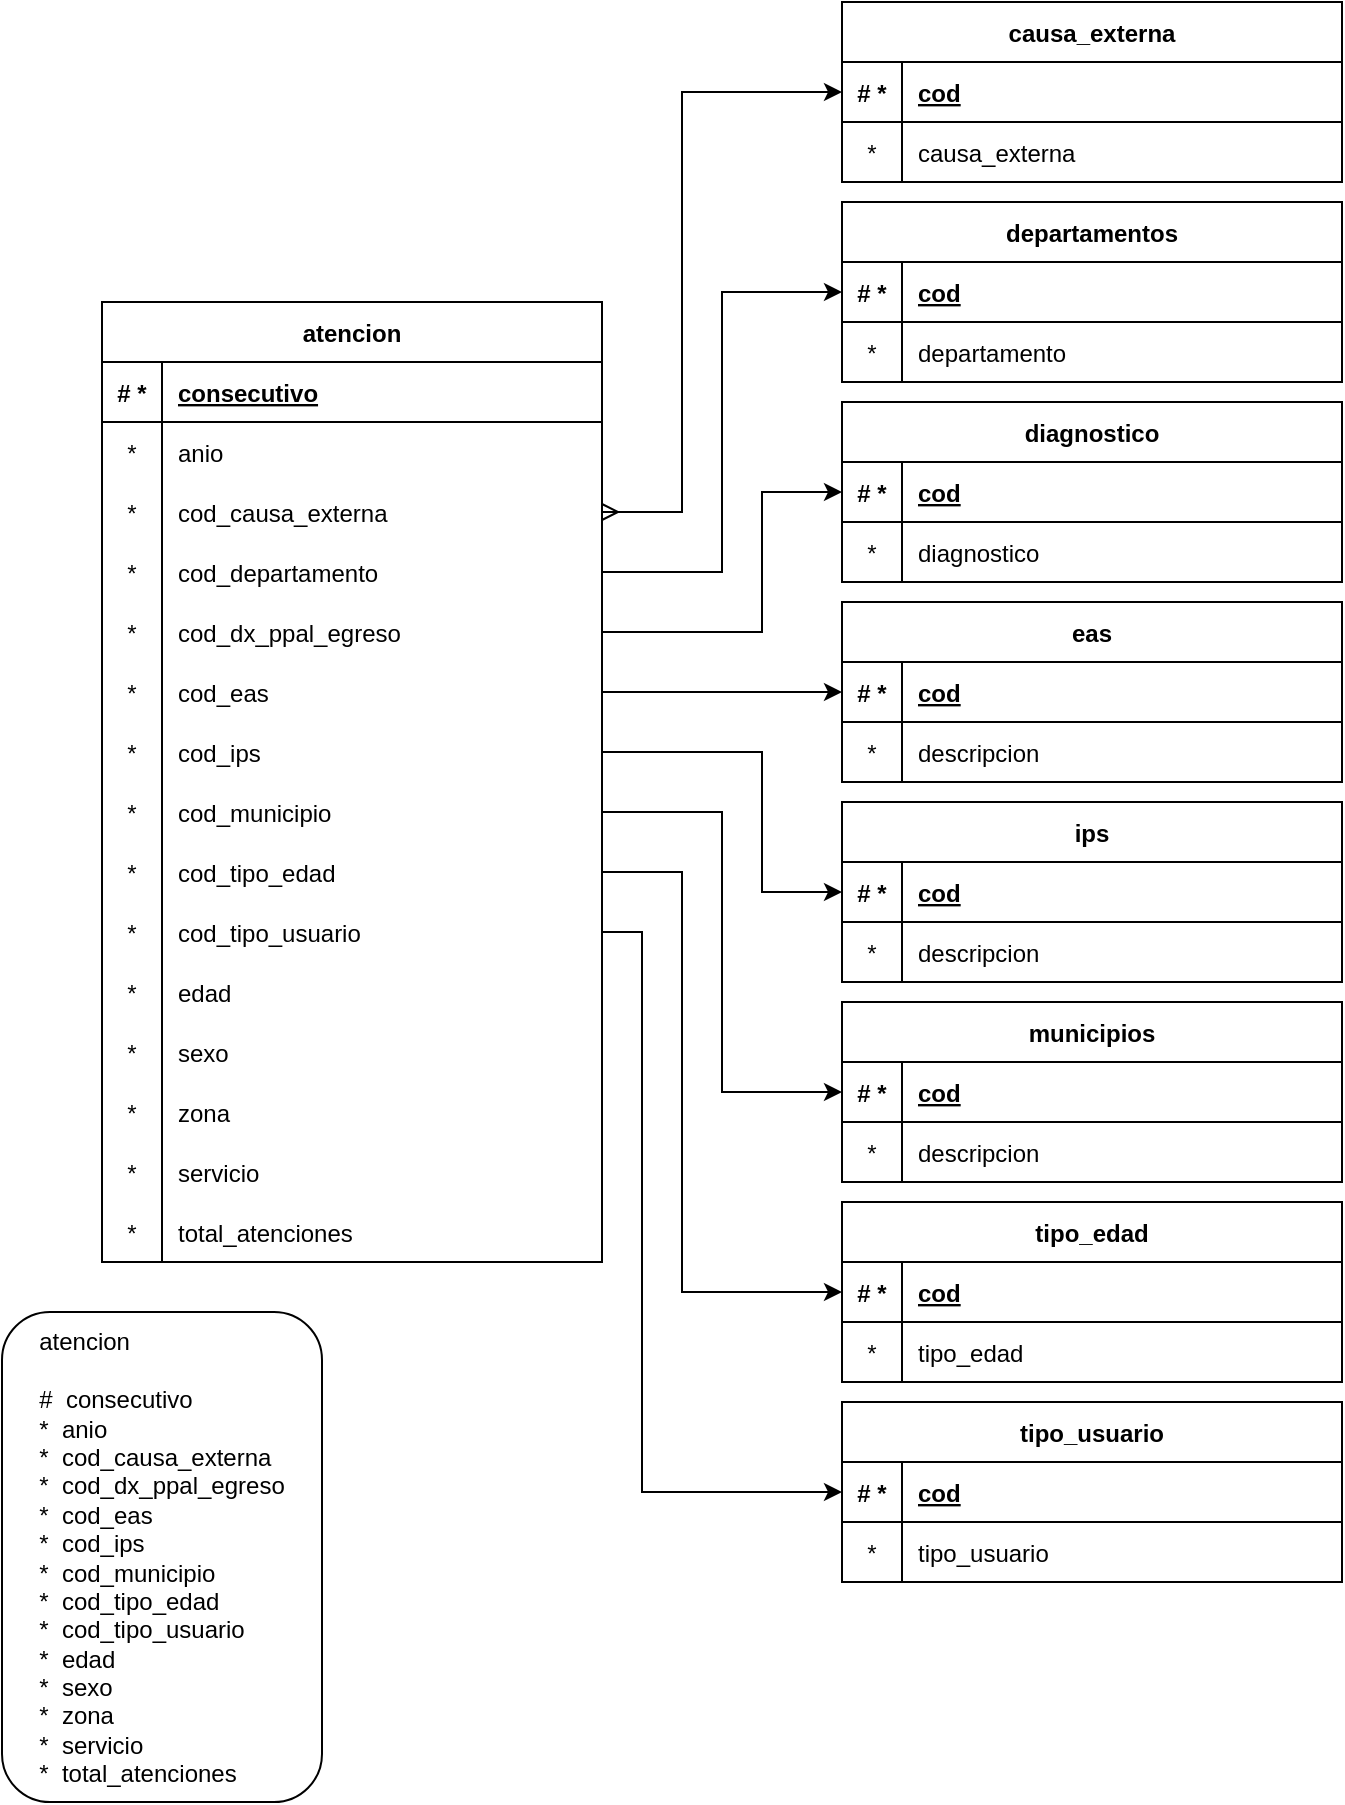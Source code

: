 <mxfile version="14.7.2" type="device" pages="2"><diagram id="R2lEEEUBdFMjLlhIrx00" name="Page-1"><mxGraphModel dx="1186" dy="770" grid="1" gridSize="10" guides="1" tooltips="1" connect="1" arrows="1" fold="1" page="1" pageScale="1" pageWidth="850" pageHeight="1100" math="0" shadow="0" extFonts="Permanent Marker^https://fonts.googleapis.com/css?family=Permanent+Marker"><root><mxCell id="0"/><mxCell id="1" parent="0"/><mxCell id="C-vyLk0tnHw3VtMMgP7b-2" value="causa_externa" style="shape=table;startSize=30;container=1;collapsible=1;childLayout=tableLayout;fixedRows=1;rowLines=0;fontStyle=1;align=center;resizeLast=1;" parent="1" vertex="1"><mxGeometry x="480" y="10" width="250" height="90" as="geometry"><mxRectangle x="450" y="120" width="70" height="30" as="alternateBounds"/></mxGeometry></mxCell><mxCell id="C-vyLk0tnHw3VtMMgP7b-3" value="" style="shape=partialRectangle;collapsible=0;dropTarget=0;pointerEvents=0;fillColor=none;points=[[0,0.5],[1,0.5]];portConstraint=eastwest;top=0;left=0;right=0;bottom=1;" parent="C-vyLk0tnHw3VtMMgP7b-2" vertex="1"><mxGeometry y="30" width="250" height="30" as="geometry"/></mxCell><mxCell id="C-vyLk0tnHw3VtMMgP7b-4" value="# *" style="shape=partialRectangle;overflow=hidden;connectable=0;fillColor=none;top=0;left=0;bottom=0;right=0;fontStyle=1;" parent="C-vyLk0tnHw3VtMMgP7b-3" vertex="1"><mxGeometry width="30" height="30" as="geometry"/></mxCell><mxCell id="C-vyLk0tnHw3VtMMgP7b-5" value="cod" style="shape=partialRectangle;overflow=hidden;connectable=0;fillColor=none;top=0;left=0;bottom=0;right=0;align=left;spacingLeft=6;fontStyle=5;" parent="C-vyLk0tnHw3VtMMgP7b-3" vertex="1"><mxGeometry x="30" width="220" height="30" as="geometry"/></mxCell><mxCell id="C-vyLk0tnHw3VtMMgP7b-6" value="" style="shape=partialRectangle;collapsible=0;dropTarget=0;pointerEvents=0;fillColor=none;points=[[0,0.5],[1,0.5]];portConstraint=eastwest;top=0;left=0;right=0;bottom=0;" parent="C-vyLk0tnHw3VtMMgP7b-2" vertex="1"><mxGeometry y="60" width="250" height="30" as="geometry"/></mxCell><mxCell id="C-vyLk0tnHw3VtMMgP7b-7" value="*" style="shape=partialRectangle;overflow=hidden;connectable=0;fillColor=none;top=0;left=0;bottom=0;right=0;" parent="C-vyLk0tnHw3VtMMgP7b-6" vertex="1"><mxGeometry width="30" height="30" as="geometry"/></mxCell><mxCell id="C-vyLk0tnHw3VtMMgP7b-8" value="causa_externa" style="shape=partialRectangle;overflow=hidden;connectable=0;fillColor=none;top=0;left=0;bottom=0;right=0;align=left;spacingLeft=6;" parent="C-vyLk0tnHw3VtMMgP7b-6" vertex="1"><mxGeometry x="30" width="220" height="30" as="geometry"/></mxCell><mxCell id="C-vyLk0tnHw3VtMMgP7b-23" value="atencion" style="shape=table;startSize=30;container=1;collapsible=1;childLayout=tableLayout;fixedRows=1;rowLines=0;fontStyle=1;align=center;resizeLast=1;" parent="1" vertex="1"><mxGeometry x="110" y="160" width="250" height="480" as="geometry"/></mxCell><mxCell id="C-vyLk0tnHw3VtMMgP7b-24" value="" style="shape=partialRectangle;collapsible=0;dropTarget=0;pointerEvents=0;fillColor=none;points=[[0,0.5],[1,0.5]];portConstraint=eastwest;top=0;left=0;right=0;bottom=1;" parent="C-vyLk0tnHw3VtMMgP7b-23" vertex="1"><mxGeometry y="30" width="250" height="30" as="geometry"/></mxCell><mxCell id="C-vyLk0tnHw3VtMMgP7b-25" value="# *" style="shape=partialRectangle;overflow=hidden;connectable=0;fillColor=none;top=0;left=0;bottom=0;right=0;fontStyle=1;" parent="C-vyLk0tnHw3VtMMgP7b-24" vertex="1"><mxGeometry width="30" height="30" as="geometry"/></mxCell><mxCell id="C-vyLk0tnHw3VtMMgP7b-26" value="consecutivo" style="shape=partialRectangle;overflow=hidden;connectable=0;fillColor=none;top=0;left=0;bottom=0;right=0;align=left;spacingLeft=6;fontStyle=5;" parent="C-vyLk0tnHw3VtMMgP7b-24" vertex="1"><mxGeometry x="30" width="220" height="30" as="geometry"/></mxCell><mxCell id="C-vyLk0tnHw3VtMMgP7b-27" value="" style="shape=partialRectangle;collapsible=0;dropTarget=0;pointerEvents=0;fillColor=none;points=[[0,0.5],[1,0.5]];portConstraint=eastwest;top=0;left=0;right=0;bottom=0;" parent="C-vyLk0tnHw3VtMMgP7b-23" vertex="1"><mxGeometry y="60" width="250" height="30" as="geometry"/></mxCell><mxCell id="C-vyLk0tnHw3VtMMgP7b-28" value="*" style="shape=partialRectangle;overflow=hidden;connectable=0;fillColor=none;top=0;left=0;bottom=0;right=0;" parent="C-vyLk0tnHw3VtMMgP7b-27" vertex="1"><mxGeometry width="30" height="30" as="geometry"/></mxCell><mxCell id="C-vyLk0tnHw3VtMMgP7b-29" value="anio" style="shape=partialRectangle;overflow=hidden;connectable=0;fillColor=none;top=0;left=0;bottom=0;right=0;align=left;spacingLeft=6;" parent="C-vyLk0tnHw3VtMMgP7b-27" vertex="1"><mxGeometry x="30" width="220" height="30" as="geometry"/></mxCell><mxCell id="woJAOG7t5oApctMTiAl7-65" style="shape=partialRectangle;collapsible=0;dropTarget=0;pointerEvents=0;fillColor=none;points=[[0,0.5],[1,0.5]];portConstraint=eastwest;top=0;left=0;right=0;bottom=0;" vertex="1" parent="C-vyLk0tnHw3VtMMgP7b-23"><mxGeometry y="90" width="250" height="30" as="geometry"/></mxCell><mxCell id="woJAOG7t5oApctMTiAl7-66" value="*" style="shape=partialRectangle;overflow=hidden;connectable=0;fillColor=none;top=0;left=0;bottom=0;right=0;" vertex="1" parent="woJAOG7t5oApctMTiAl7-65"><mxGeometry width="30" height="30" as="geometry"/></mxCell><mxCell id="woJAOG7t5oApctMTiAl7-67" value="cod_causa_externa" style="shape=partialRectangle;overflow=hidden;connectable=0;fillColor=none;top=0;left=0;bottom=0;right=0;align=left;spacingLeft=6;" vertex="1" parent="woJAOG7t5oApctMTiAl7-65"><mxGeometry x="30" width="220" height="30" as="geometry"/></mxCell><mxCell id="woJAOG7t5oApctMTiAl7-68" style="shape=partialRectangle;collapsible=0;dropTarget=0;pointerEvents=0;fillColor=none;points=[[0,0.5],[1,0.5]];portConstraint=eastwest;top=0;left=0;right=0;bottom=0;" vertex="1" parent="C-vyLk0tnHw3VtMMgP7b-23"><mxGeometry y="120" width="250" height="30" as="geometry"/></mxCell><mxCell id="woJAOG7t5oApctMTiAl7-69" value="*" style="shape=partialRectangle;overflow=hidden;connectable=0;fillColor=none;top=0;left=0;bottom=0;right=0;" vertex="1" parent="woJAOG7t5oApctMTiAl7-68"><mxGeometry width="30" height="30" as="geometry"/></mxCell><mxCell id="woJAOG7t5oApctMTiAl7-70" value="cod_departamento" style="shape=partialRectangle;overflow=hidden;connectable=0;fillColor=none;top=0;left=0;bottom=0;right=0;align=left;spacingLeft=6;" vertex="1" parent="woJAOG7t5oApctMTiAl7-68"><mxGeometry x="30" width="220" height="30" as="geometry"/></mxCell><mxCell id="woJAOG7t5oApctMTiAl7-62" style="shape=partialRectangle;collapsible=0;dropTarget=0;pointerEvents=0;fillColor=none;points=[[0,0.5],[1,0.5]];portConstraint=eastwest;top=0;left=0;right=0;bottom=0;" vertex="1" parent="C-vyLk0tnHw3VtMMgP7b-23"><mxGeometry y="150" width="250" height="30" as="geometry"/></mxCell><mxCell id="woJAOG7t5oApctMTiAl7-63" value="*" style="shape=partialRectangle;overflow=hidden;connectable=0;fillColor=none;top=0;left=0;bottom=0;right=0;" vertex="1" parent="woJAOG7t5oApctMTiAl7-62"><mxGeometry width="30" height="30" as="geometry"/></mxCell><mxCell id="woJAOG7t5oApctMTiAl7-64" value="cod_dx_ppal_egreso" style="shape=partialRectangle;overflow=hidden;connectable=0;fillColor=none;top=0;left=0;bottom=0;right=0;align=left;spacingLeft=6;" vertex="1" parent="woJAOG7t5oApctMTiAl7-62"><mxGeometry x="30" width="220" height="30" as="geometry"/></mxCell><mxCell id="woJAOG7t5oApctMTiAl7-53" style="shape=partialRectangle;collapsible=0;dropTarget=0;pointerEvents=0;fillColor=none;points=[[0,0.5],[1,0.5]];portConstraint=eastwest;top=0;left=0;right=0;bottom=0;" vertex="1" parent="C-vyLk0tnHw3VtMMgP7b-23"><mxGeometry y="180" width="250" height="30" as="geometry"/></mxCell><mxCell id="woJAOG7t5oApctMTiAl7-54" value="*" style="shape=partialRectangle;overflow=hidden;connectable=0;fillColor=none;top=0;left=0;bottom=0;right=0;" vertex="1" parent="woJAOG7t5oApctMTiAl7-53"><mxGeometry width="30" height="30" as="geometry"/></mxCell><mxCell id="woJAOG7t5oApctMTiAl7-55" value="cod_eas" style="shape=partialRectangle;overflow=hidden;connectable=0;fillColor=none;top=0;left=0;bottom=0;right=0;align=left;spacingLeft=6;" vertex="1" parent="woJAOG7t5oApctMTiAl7-53"><mxGeometry x="30" width="220" height="30" as="geometry"/></mxCell><mxCell id="woJAOG7t5oApctMTiAl7-74" style="shape=partialRectangle;collapsible=0;dropTarget=0;pointerEvents=0;fillColor=none;points=[[0,0.5],[1,0.5]];portConstraint=eastwest;top=0;left=0;right=0;bottom=0;" vertex="1" parent="C-vyLk0tnHw3VtMMgP7b-23"><mxGeometry y="210" width="250" height="30" as="geometry"/></mxCell><mxCell id="woJAOG7t5oApctMTiAl7-75" value="*" style="shape=partialRectangle;overflow=hidden;connectable=0;fillColor=none;top=0;left=0;bottom=0;right=0;" vertex="1" parent="woJAOG7t5oApctMTiAl7-74"><mxGeometry width="30" height="30" as="geometry"/></mxCell><mxCell id="woJAOG7t5oApctMTiAl7-76" value="cod_ips" style="shape=partialRectangle;overflow=hidden;connectable=0;fillColor=none;top=0;left=0;bottom=0;right=0;align=left;spacingLeft=6;" vertex="1" parent="woJAOG7t5oApctMTiAl7-74"><mxGeometry x="30" width="220" height="30" as="geometry"/></mxCell><mxCell id="woJAOG7t5oApctMTiAl7-71" style="shape=partialRectangle;collapsible=0;dropTarget=0;pointerEvents=0;fillColor=none;points=[[0,0.5],[1,0.5]];portConstraint=eastwest;top=0;left=0;right=0;bottom=0;" vertex="1" parent="C-vyLk0tnHw3VtMMgP7b-23"><mxGeometry y="240" width="250" height="30" as="geometry"/></mxCell><mxCell id="woJAOG7t5oApctMTiAl7-72" value="*" style="shape=partialRectangle;overflow=hidden;connectable=0;fillColor=none;top=0;left=0;bottom=0;right=0;" vertex="1" parent="woJAOG7t5oApctMTiAl7-71"><mxGeometry width="30" height="30" as="geometry"/></mxCell><mxCell id="woJAOG7t5oApctMTiAl7-73" value="cod_municipio" style="shape=partialRectangle;overflow=hidden;connectable=0;fillColor=none;top=0;left=0;bottom=0;right=0;align=left;spacingLeft=6;" vertex="1" parent="woJAOG7t5oApctMTiAl7-71"><mxGeometry x="30" width="220" height="30" as="geometry"/></mxCell><mxCell id="woJAOG7t5oApctMTiAl7-59" style="shape=partialRectangle;collapsible=0;dropTarget=0;pointerEvents=0;fillColor=none;points=[[0,0.5],[1,0.5]];portConstraint=eastwest;top=0;left=0;right=0;bottom=0;" vertex="1" parent="C-vyLk0tnHw3VtMMgP7b-23"><mxGeometry y="270" width="250" height="30" as="geometry"/></mxCell><mxCell id="woJAOG7t5oApctMTiAl7-60" value="*" style="shape=partialRectangle;overflow=hidden;connectable=0;fillColor=none;top=0;left=0;bottom=0;right=0;" vertex="1" parent="woJAOG7t5oApctMTiAl7-59"><mxGeometry width="30" height="30" as="geometry"/></mxCell><mxCell id="woJAOG7t5oApctMTiAl7-61" value="cod_tipo_edad" style="shape=partialRectangle;overflow=hidden;connectable=0;fillColor=none;top=0;left=0;bottom=0;right=0;align=left;spacingLeft=6;" vertex="1" parent="woJAOG7t5oApctMTiAl7-59"><mxGeometry x="30" width="220" height="30" as="geometry"/></mxCell><mxCell id="woJAOG7t5oApctMTiAl7-50" style="shape=partialRectangle;collapsible=0;dropTarget=0;pointerEvents=0;fillColor=none;points=[[0,0.5],[1,0.5]];portConstraint=eastwest;top=0;left=0;right=0;bottom=0;" vertex="1" parent="C-vyLk0tnHw3VtMMgP7b-23"><mxGeometry y="300" width="250" height="30" as="geometry"/></mxCell><mxCell id="woJAOG7t5oApctMTiAl7-51" value="*" style="shape=partialRectangle;overflow=hidden;connectable=0;fillColor=none;top=0;left=0;bottom=0;right=0;" vertex="1" parent="woJAOG7t5oApctMTiAl7-50"><mxGeometry width="30" height="30" as="geometry"/></mxCell><mxCell id="woJAOG7t5oApctMTiAl7-52" value="cod_tipo_usuario" style="shape=partialRectangle;overflow=hidden;connectable=0;fillColor=none;top=0;left=0;bottom=0;right=0;align=left;spacingLeft=6;" vertex="1" parent="woJAOG7t5oApctMTiAl7-50"><mxGeometry x="30" width="220" height="30" as="geometry"/></mxCell><mxCell id="woJAOG7t5oApctMTiAl7-56" style="shape=partialRectangle;collapsible=0;dropTarget=0;pointerEvents=0;fillColor=none;points=[[0,0.5],[1,0.5]];portConstraint=eastwest;top=0;left=0;right=0;bottom=0;" vertex="1" parent="C-vyLk0tnHw3VtMMgP7b-23"><mxGeometry y="330" width="250" height="30" as="geometry"/></mxCell><mxCell id="woJAOG7t5oApctMTiAl7-57" value="*" style="shape=partialRectangle;overflow=hidden;connectable=0;fillColor=none;top=0;left=0;bottom=0;right=0;" vertex="1" parent="woJAOG7t5oApctMTiAl7-56"><mxGeometry width="30" height="30" as="geometry"/></mxCell><mxCell id="woJAOG7t5oApctMTiAl7-58" value="edad" style="shape=partialRectangle;overflow=hidden;connectable=0;fillColor=none;top=0;left=0;bottom=0;right=0;align=left;spacingLeft=6;" vertex="1" parent="woJAOG7t5oApctMTiAl7-56"><mxGeometry x="30" width="220" height="30" as="geometry"/></mxCell><mxCell id="woJAOG7t5oApctMTiAl7-86" style="shape=partialRectangle;collapsible=0;dropTarget=0;pointerEvents=0;fillColor=none;points=[[0,0.5],[1,0.5]];portConstraint=eastwest;top=0;left=0;right=0;bottom=0;" vertex="1" parent="C-vyLk0tnHw3VtMMgP7b-23"><mxGeometry y="360" width="250" height="30" as="geometry"/></mxCell><mxCell id="woJAOG7t5oApctMTiAl7-87" value="*" style="shape=partialRectangle;overflow=hidden;connectable=0;fillColor=none;top=0;left=0;bottom=0;right=0;" vertex="1" parent="woJAOG7t5oApctMTiAl7-86"><mxGeometry width="30" height="30" as="geometry"/></mxCell><mxCell id="woJAOG7t5oApctMTiAl7-88" value="sexo" style="shape=partialRectangle;overflow=hidden;connectable=0;fillColor=none;top=0;left=0;bottom=0;right=0;align=left;spacingLeft=6;" vertex="1" parent="woJAOG7t5oApctMTiAl7-86"><mxGeometry x="30" width="220" height="30" as="geometry"/></mxCell><mxCell id="woJAOG7t5oApctMTiAl7-83" style="shape=partialRectangle;collapsible=0;dropTarget=0;pointerEvents=0;fillColor=none;points=[[0,0.5],[1,0.5]];portConstraint=eastwest;top=0;left=0;right=0;bottom=0;" vertex="1" parent="C-vyLk0tnHw3VtMMgP7b-23"><mxGeometry y="390" width="250" height="30" as="geometry"/></mxCell><mxCell id="woJAOG7t5oApctMTiAl7-84" value="*" style="shape=partialRectangle;overflow=hidden;connectable=0;fillColor=none;top=0;left=0;bottom=0;right=0;" vertex="1" parent="woJAOG7t5oApctMTiAl7-83"><mxGeometry width="30" height="30" as="geometry"/></mxCell><mxCell id="woJAOG7t5oApctMTiAl7-85" value="zona" style="shape=partialRectangle;overflow=hidden;connectable=0;fillColor=none;top=0;left=0;bottom=0;right=0;align=left;spacingLeft=6;" vertex="1" parent="woJAOG7t5oApctMTiAl7-83"><mxGeometry x="30" width="220" height="30" as="geometry"/></mxCell><mxCell id="woJAOG7t5oApctMTiAl7-80" style="shape=partialRectangle;collapsible=0;dropTarget=0;pointerEvents=0;fillColor=none;points=[[0,0.5],[1,0.5]];portConstraint=eastwest;top=0;left=0;right=0;bottom=0;" vertex="1" parent="C-vyLk0tnHw3VtMMgP7b-23"><mxGeometry y="420" width="250" height="30" as="geometry"/></mxCell><mxCell id="woJAOG7t5oApctMTiAl7-81" value="*" style="shape=partialRectangle;overflow=hidden;connectable=0;fillColor=none;top=0;left=0;bottom=0;right=0;" vertex="1" parent="woJAOG7t5oApctMTiAl7-80"><mxGeometry width="30" height="30" as="geometry"/></mxCell><mxCell id="woJAOG7t5oApctMTiAl7-82" value="servicio" style="shape=partialRectangle;overflow=hidden;connectable=0;fillColor=none;top=0;left=0;bottom=0;right=0;align=left;spacingLeft=6;" vertex="1" parent="woJAOG7t5oApctMTiAl7-80"><mxGeometry x="30" width="220" height="30" as="geometry"/></mxCell><mxCell id="woJAOG7t5oApctMTiAl7-77" style="shape=partialRectangle;collapsible=0;dropTarget=0;pointerEvents=0;fillColor=none;points=[[0,0.5],[1,0.5]];portConstraint=eastwest;top=0;left=0;right=0;bottom=0;" vertex="1" parent="C-vyLk0tnHw3VtMMgP7b-23"><mxGeometry y="450" width="250" height="30" as="geometry"/></mxCell><mxCell id="woJAOG7t5oApctMTiAl7-78" value="*" style="shape=partialRectangle;overflow=hidden;connectable=0;fillColor=none;top=0;left=0;bottom=0;right=0;" vertex="1" parent="woJAOG7t5oApctMTiAl7-77"><mxGeometry width="30" height="30" as="geometry"/></mxCell><mxCell id="woJAOG7t5oApctMTiAl7-79" value="total_atenciones" style="shape=partialRectangle;overflow=hidden;connectable=0;fillColor=none;top=0;left=0;bottom=0;right=0;align=left;spacingLeft=6;" vertex="1" parent="woJAOG7t5oApctMTiAl7-77"><mxGeometry x="30" width="220" height="30" as="geometry"/></mxCell><mxCell id="woJAOG7t5oApctMTiAl7-1" value="departamentos" style="shape=table;startSize=30;container=1;collapsible=1;childLayout=tableLayout;fixedRows=1;rowLines=0;fontStyle=1;align=center;resizeLast=1;" vertex="1" parent="1"><mxGeometry x="480" y="110" width="250" height="90" as="geometry"><mxRectangle x="450" y="120" width="70" height="30" as="alternateBounds"/></mxGeometry></mxCell><mxCell id="woJAOG7t5oApctMTiAl7-2" value="" style="shape=partialRectangle;collapsible=0;dropTarget=0;pointerEvents=0;fillColor=none;points=[[0,0.5],[1,0.5]];portConstraint=eastwest;top=0;left=0;right=0;bottom=1;" vertex="1" parent="woJAOG7t5oApctMTiAl7-1"><mxGeometry y="30" width="250" height="30" as="geometry"/></mxCell><mxCell id="woJAOG7t5oApctMTiAl7-3" value="# *" style="shape=partialRectangle;overflow=hidden;connectable=0;fillColor=none;top=0;left=0;bottom=0;right=0;fontStyle=1;" vertex="1" parent="woJAOG7t5oApctMTiAl7-2"><mxGeometry width="30" height="30" as="geometry"/></mxCell><mxCell id="woJAOG7t5oApctMTiAl7-4" value="cod" style="shape=partialRectangle;overflow=hidden;connectable=0;fillColor=none;top=0;left=0;bottom=0;right=0;align=left;spacingLeft=6;fontStyle=5;" vertex="1" parent="woJAOG7t5oApctMTiAl7-2"><mxGeometry x="30" width="220" height="30" as="geometry"/></mxCell><mxCell id="woJAOG7t5oApctMTiAl7-5" value="" style="shape=partialRectangle;collapsible=0;dropTarget=0;pointerEvents=0;fillColor=none;points=[[0,0.5],[1,0.5]];portConstraint=eastwest;top=0;left=0;right=0;bottom=0;" vertex="1" parent="woJAOG7t5oApctMTiAl7-1"><mxGeometry y="60" width="250" height="30" as="geometry"/></mxCell><mxCell id="woJAOG7t5oApctMTiAl7-6" value="*" style="shape=partialRectangle;overflow=hidden;connectable=0;fillColor=none;top=0;left=0;bottom=0;right=0;" vertex="1" parent="woJAOG7t5oApctMTiAl7-5"><mxGeometry width="30" height="30" as="geometry"/></mxCell><mxCell id="woJAOG7t5oApctMTiAl7-7" value="departamento" style="shape=partialRectangle;overflow=hidden;connectable=0;fillColor=none;top=0;left=0;bottom=0;right=0;align=left;spacingLeft=6;" vertex="1" parent="woJAOG7t5oApctMTiAl7-5"><mxGeometry x="30" width="220" height="30" as="geometry"/></mxCell><mxCell id="woJAOG7t5oApctMTiAl7-8" value="diagnostico" style="shape=table;startSize=30;container=1;collapsible=1;childLayout=tableLayout;fixedRows=1;rowLines=0;fontStyle=1;align=center;resizeLast=1;" vertex="1" parent="1"><mxGeometry x="480" y="210" width="250" height="90" as="geometry"><mxRectangle x="450" y="120" width="70" height="30" as="alternateBounds"/></mxGeometry></mxCell><mxCell id="woJAOG7t5oApctMTiAl7-9" value="" style="shape=partialRectangle;collapsible=0;dropTarget=0;pointerEvents=0;fillColor=none;points=[[0,0.5],[1,0.5]];portConstraint=eastwest;top=0;left=0;right=0;bottom=1;" vertex="1" parent="woJAOG7t5oApctMTiAl7-8"><mxGeometry y="30" width="250" height="30" as="geometry"/></mxCell><mxCell id="woJAOG7t5oApctMTiAl7-10" value="# *" style="shape=partialRectangle;overflow=hidden;connectable=0;fillColor=none;top=0;left=0;bottom=0;right=0;fontStyle=1;" vertex="1" parent="woJAOG7t5oApctMTiAl7-9"><mxGeometry width="30" height="30" as="geometry"/></mxCell><mxCell id="woJAOG7t5oApctMTiAl7-11" value="cod" style="shape=partialRectangle;overflow=hidden;connectable=0;fillColor=none;top=0;left=0;bottom=0;right=0;align=left;spacingLeft=6;fontStyle=5;" vertex="1" parent="woJAOG7t5oApctMTiAl7-9"><mxGeometry x="30" width="220" height="30" as="geometry"/></mxCell><mxCell id="woJAOG7t5oApctMTiAl7-12" value="" style="shape=partialRectangle;collapsible=0;dropTarget=0;pointerEvents=0;fillColor=none;points=[[0,0.5],[1,0.5]];portConstraint=eastwest;top=0;left=0;right=0;bottom=0;" vertex="1" parent="woJAOG7t5oApctMTiAl7-8"><mxGeometry y="60" width="250" height="30" as="geometry"/></mxCell><mxCell id="woJAOG7t5oApctMTiAl7-13" value="*" style="shape=partialRectangle;overflow=hidden;connectable=0;fillColor=none;top=0;left=0;bottom=0;right=0;" vertex="1" parent="woJAOG7t5oApctMTiAl7-12"><mxGeometry width="30" height="30" as="geometry"/></mxCell><mxCell id="woJAOG7t5oApctMTiAl7-14" value="diagnostico" style="shape=partialRectangle;overflow=hidden;connectable=0;fillColor=none;top=0;left=0;bottom=0;right=0;align=left;spacingLeft=6;" vertex="1" parent="woJAOG7t5oApctMTiAl7-12"><mxGeometry x="30" width="220" height="30" as="geometry"/></mxCell><mxCell id="woJAOG7t5oApctMTiAl7-15" value="eas" style="shape=table;startSize=30;container=1;collapsible=1;childLayout=tableLayout;fixedRows=1;rowLines=0;fontStyle=1;align=center;resizeLast=1;" vertex="1" parent="1"><mxGeometry x="480" y="310" width="250" height="90" as="geometry"><mxRectangle x="450" y="120" width="70" height="30" as="alternateBounds"/></mxGeometry></mxCell><mxCell id="woJAOG7t5oApctMTiAl7-16" value="" style="shape=partialRectangle;collapsible=0;dropTarget=0;pointerEvents=0;fillColor=none;points=[[0,0.5],[1,0.5]];portConstraint=eastwest;top=0;left=0;right=0;bottom=1;" vertex="1" parent="woJAOG7t5oApctMTiAl7-15"><mxGeometry y="30" width="250" height="30" as="geometry"/></mxCell><mxCell id="woJAOG7t5oApctMTiAl7-17" value="# *" style="shape=partialRectangle;overflow=hidden;connectable=0;fillColor=none;top=0;left=0;bottom=0;right=0;fontStyle=1;" vertex="1" parent="woJAOG7t5oApctMTiAl7-16"><mxGeometry width="30" height="30" as="geometry"/></mxCell><mxCell id="woJAOG7t5oApctMTiAl7-18" value="cod" style="shape=partialRectangle;overflow=hidden;connectable=0;fillColor=none;top=0;left=0;bottom=0;right=0;align=left;spacingLeft=6;fontStyle=5;" vertex="1" parent="woJAOG7t5oApctMTiAl7-16"><mxGeometry x="30" width="220" height="30" as="geometry"/></mxCell><mxCell id="woJAOG7t5oApctMTiAl7-19" value="" style="shape=partialRectangle;collapsible=0;dropTarget=0;pointerEvents=0;fillColor=none;points=[[0,0.5],[1,0.5]];portConstraint=eastwest;top=0;left=0;right=0;bottom=0;" vertex="1" parent="woJAOG7t5oApctMTiAl7-15"><mxGeometry y="60" width="250" height="30" as="geometry"/></mxCell><mxCell id="woJAOG7t5oApctMTiAl7-20" value="*" style="shape=partialRectangle;overflow=hidden;connectable=0;fillColor=none;top=0;left=0;bottom=0;right=0;" vertex="1" parent="woJAOG7t5oApctMTiAl7-19"><mxGeometry width="30" height="30" as="geometry"/></mxCell><mxCell id="woJAOG7t5oApctMTiAl7-21" value="descripcion" style="shape=partialRectangle;overflow=hidden;connectable=0;fillColor=none;top=0;left=0;bottom=0;right=0;align=left;spacingLeft=6;" vertex="1" parent="woJAOG7t5oApctMTiAl7-19"><mxGeometry x="30" width="220" height="30" as="geometry"/></mxCell><mxCell id="woJAOG7t5oApctMTiAl7-22" value="ips" style="shape=table;startSize=30;container=1;collapsible=1;childLayout=tableLayout;fixedRows=1;rowLines=0;fontStyle=1;align=center;resizeLast=1;" vertex="1" parent="1"><mxGeometry x="480" y="410" width="250" height="90" as="geometry"><mxRectangle x="450" y="120" width="70" height="30" as="alternateBounds"/></mxGeometry></mxCell><mxCell id="woJAOG7t5oApctMTiAl7-23" value="" style="shape=partialRectangle;collapsible=0;dropTarget=0;pointerEvents=0;fillColor=none;points=[[0,0.5],[1,0.5]];portConstraint=eastwest;top=0;left=0;right=0;bottom=1;" vertex="1" parent="woJAOG7t5oApctMTiAl7-22"><mxGeometry y="30" width="250" height="30" as="geometry"/></mxCell><mxCell id="woJAOG7t5oApctMTiAl7-24" value="# *" style="shape=partialRectangle;overflow=hidden;connectable=0;fillColor=none;top=0;left=0;bottom=0;right=0;fontStyle=1;" vertex="1" parent="woJAOG7t5oApctMTiAl7-23"><mxGeometry width="30" height="30" as="geometry"/></mxCell><mxCell id="woJAOG7t5oApctMTiAl7-25" value="cod" style="shape=partialRectangle;overflow=hidden;connectable=0;fillColor=none;top=0;left=0;bottom=0;right=0;align=left;spacingLeft=6;fontStyle=5;" vertex="1" parent="woJAOG7t5oApctMTiAl7-23"><mxGeometry x="30" width="220" height="30" as="geometry"/></mxCell><mxCell id="woJAOG7t5oApctMTiAl7-26" value="" style="shape=partialRectangle;collapsible=0;dropTarget=0;pointerEvents=0;fillColor=none;points=[[0,0.5],[1,0.5]];portConstraint=eastwest;top=0;left=0;right=0;bottom=0;" vertex="1" parent="woJAOG7t5oApctMTiAl7-22"><mxGeometry y="60" width="250" height="30" as="geometry"/></mxCell><mxCell id="woJAOG7t5oApctMTiAl7-27" value="*" style="shape=partialRectangle;overflow=hidden;connectable=0;fillColor=none;top=0;left=0;bottom=0;right=0;" vertex="1" parent="woJAOG7t5oApctMTiAl7-26"><mxGeometry width="30" height="30" as="geometry"/></mxCell><mxCell id="woJAOG7t5oApctMTiAl7-28" value="descripcion" style="shape=partialRectangle;overflow=hidden;connectable=0;fillColor=none;top=0;left=0;bottom=0;right=0;align=left;spacingLeft=6;" vertex="1" parent="woJAOG7t5oApctMTiAl7-26"><mxGeometry x="30" width="220" height="30" as="geometry"/></mxCell><mxCell id="woJAOG7t5oApctMTiAl7-29" value="municipios" style="shape=table;startSize=30;container=1;collapsible=1;childLayout=tableLayout;fixedRows=1;rowLines=0;fontStyle=1;align=center;resizeLast=1;" vertex="1" parent="1"><mxGeometry x="480" y="510" width="250" height="90" as="geometry"><mxRectangle x="450" y="120" width="70" height="30" as="alternateBounds"/></mxGeometry></mxCell><mxCell id="woJAOG7t5oApctMTiAl7-30" value="" style="shape=partialRectangle;collapsible=0;dropTarget=0;pointerEvents=0;fillColor=none;points=[[0,0.5],[1,0.5]];portConstraint=eastwest;top=0;left=0;right=0;bottom=1;" vertex="1" parent="woJAOG7t5oApctMTiAl7-29"><mxGeometry y="30" width="250" height="30" as="geometry"/></mxCell><mxCell id="woJAOG7t5oApctMTiAl7-31" value="# *" style="shape=partialRectangle;overflow=hidden;connectable=0;fillColor=none;top=0;left=0;bottom=0;right=0;fontStyle=1;" vertex="1" parent="woJAOG7t5oApctMTiAl7-30"><mxGeometry width="30" height="30" as="geometry"/></mxCell><mxCell id="woJAOG7t5oApctMTiAl7-32" value="cod" style="shape=partialRectangle;overflow=hidden;connectable=0;fillColor=none;top=0;left=0;bottom=0;right=0;align=left;spacingLeft=6;fontStyle=5;" vertex="1" parent="woJAOG7t5oApctMTiAl7-30"><mxGeometry x="30" width="220" height="30" as="geometry"/></mxCell><mxCell id="woJAOG7t5oApctMTiAl7-33" value="" style="shape=partialRectangle;collapsible=0;dropTarget=0;pointerEvents=0;fillColor=none;points=[[0,0.5],[1,0.5]];portConstraint=eastwest;top=0;left=0;right=0;bottom=0;" vertex="1" parent="woJAOG7t5oApctMTiAl7-29"><mxGeometry y="60" width="250" height="30" as="geometry"/></mxCell><mxCell id="woJAOG7t5oApctMTiAl7-34" value="*" style="shape=partialRectangle;overflow=hidden;connectable=0;fillColor=none;top=0;left=0;bottom=0;right=0;" vertex="1" parent="woJAOG7t5oApctMTiAl7-33"><mxGeometry width="30" height="30" as="geometry"/></mxCell><mxCell id="woJAOG7t5oApctMTiAl7-35" value="descripcion" style="shape=partialRectangle;overflow=hidden;connectable=0;fillColor=none;top=0;left=0;bottom=0;right=0;align=left;spacingLeft=6;" vertex="1" parent="woJAOG7t5oApctMTiAl7-33"><mxGeometry x="30" width="220" height="30" as="geometry"/></mxCell><mxCell id="woJAOG7t5oApctMTiAl7-36" value="tipo_edad" style="shape=table;startSize=30;container=1;collapsible=1;childLayout=tableLayout;fixedRows=1;rowLines=0;fontStyle=1;align=center;resizeLast=1;" vertex="1" parent="1"><mxGeometry x="480" y="610" width="250" height="90" as="geometry"><mxRectangle x="450" y="120" width="70" height="30" as="alternateBounds"/></mxGeometry></mxCell><mxCell id="woJAOG7t5oApctMTiAl7-37" value="" style="shape=partialRectangle;collapsible=0;dropTarget=0;pointerEvents=0;fillColor=none;points=[[0,0.5],[1,0.5]];portConstraint=eastwest;top=0;left=0;right=0;bottom=1;" vertex="1" parent="woJAOG7t5oApctMTiAl7-36"><mxGeometry y="30" width="250" height="30" as="geometry"/></mxCell><mxCell id="woJAOG7t5oApctMTiAl7-38" value="# *" style="shape=partialRectangle;overflow=hidden;connectable=0;fillColor=none;top=0;left=0;bottom=0;right=0;fontStyle=1;" vertex="1" parent="woJAOG7t5oApctMTiAl7-37"><mxGeometry width="30" height="30" as="geometry"/></mxCell><mxCell id="woJAOG7t5oApctMTiAl7-39" value="cod" style="shape=partialRectangle;overflow=hidden;connectable=0;fillColor=none;top=0;left=0;bottom=0;right=0;align=left;spacingLeft=6;fontStyle=5;" vertex="1" parent="woJAOG7t5oApctMTiAl7-37"><mxGeometry x="30" width="220" height="30" as="geometry"/></mxCell><mxCell id="woJAOG7t5oApctMTiAl7-40" value="" style="shape=partialRectangle;collapsible=0;dropTarget=0;pointerEvents=0;fillColor=none;points=[[0,0.5],[1,0.5]];portConstraint=eastwest;top=0;left=0;right=0;bottom=0;" vertex="1" parent="woJAOG7t5oApctMTiAl7-36"><mxGeometry y="60" width="250" height="30" as="geometry"/></mxCell><mxCell id="woJAOG7t5oApctMTiAl7-41" value="*" style="shape=partialRectangle;overflow=hidden;connectable=0;fillColor=none;top=0;left=0;bottom=0;right=0;" vertex="1" parent="woJAOG7t5oApctMTiAl7-40"><mxGeometry width="30" height="30" as="geometry"/></mxCell><mxCell id="woJAOG7t5oApctMTiAl7-42" value="tipo_edad" style="shape=partialRectangle;overflow=hidden;connectable=0;fillColor=none;top=0;left=0;bottom=0;right=0;align=left;spacingLeft=6;" vertex="1" parent="woJAOG7t5oApctMTiAl7-40"><mxGeometry x="30" width="220" height="30" as="geometry"/></mxCell><mxCell id="woJAOG7t5oApctMTiAl7-43" value="tipo_usuario" style="shape=table;startSize=30;container=1;collapsible=1;childLayout=tableLayout;fixedRows=1;rowLines=0;fontStyle=1;align=center;resizeLast=1;" vertex="1" parent="1"><mxGeometry x="480" y="710" width="250" height="90" as="geometry"><mxRectangle x="450" y="120" width="70" height="30" as="alternateBounds"/></mxGeometry></mxCell><mxCell id="woJAOG7t5oApctMTiAl7-44" value="" style="shape=partialRectangle;collapsible=0;dropTarget=0;pointerEvents=0;fillColor=none;points=[[0,0.5],[1,0.5]];portConstraint=eastwest;top=0;left=0;right=0;bottom=1;" vertex="1" parent="woJAOG7t5oApctMTiAl7-43"><mxGeometry y="30" width="250" height="30" as="geometry"/></mxCell><mxCell id="woJAOG7t5oApctMTiAl7-45" value="# *" style="shape=partialRectangle;overflow=hidden;connectable=0;fillColor=none;top=0;left=0;bottom=0;right=0;fontStyle=1;" vertex="1" parent="woJAOG7t5oApctMTiAl7-44"><mxGeometry width="30" height="30" as="geometry"/></mxCell><mxCell id="woJAOG7t5oApctMTiAl7-46" value="cod" style="shape=partialRectangle;overflow=hidden;connectable=0;fillColor=none;top=0;left=0;bottom=0;right=0;align=left;spacingLeft=6;fontStyle=5;" vertex="1" parent="woJAOG7t5oApctMTiAl7-44"><mxGeometry x="30" width="220" height="30" as="geometry"/></mxCell><mxCell id="woJAOG7t5oApctMTiAl7-47" value="" style="shape=partialRectangle;collapsible=0;dropTarget=0;pointerEvents=0;fillColor=none;points=[[0,0.5],[1,0.5]];portConstraint=eastwest;top=0;left=0;right=0;bottom=0;" vertex="1" parent="woJAOG7t5oApctMTiAl7-43"><mxGeometry y="60" width="250" height="30" as="geometry"/></mxCell><mxCell id="woJAOG7t5oApctMTiAl7-48" value="*" style="shape=partialRectangle;overflow=hidden;connectable=0;fillColor=none;top=0;left=0;bottom=0;right=0;" vertex="1" parent="woJAOG7t5oApctMTiAl7-47"><mxGeometry width="30" height="30" as="geometry"/></mxCell><mxCell id="woJAOG7t5oApctMTiAl7-49" value="tipo_usuario" style="shape=partialRectangle;overflow=hidden;connectable=0;fillColor=none;top=0;left=0;bottom=0;right=0;align=left;spacingLeft=6;" vertex="1" parent="woJAOG7t5oApctMTiAl7-47"><mxGeometry x="30" width="220" height="30" as="geometry"/></mxCell><mxCell id="woJAOG7t5oApctMTiAl7-95" style="edgeStyle=orthogonalEdgeStyle;rounded=0;orthogonalLoop=1;jettySize=auto;html=1;entryX=0;entryY=0.5;entryDx=0;entryDy=0;" edge="1" parent="1" source="woJAOG7t5oApctMTiAl7-68" target="woJAOG7t5oApctMTiAl7-2"><mxGeometry relative="1" as="geometry"><Array as="points"><mxPoint x="420" y="295"/><mxPoint x="420" y="155"/></Array></mxGeometry></mxCell><mxCell id="woJAOG7t5oApctMTiAl7-96" style="edgeStyle=orthogonalEdgeStyle;rounded=0;orthogonalLoop=1;jettySize=auto;html=1;entryX=0;entryY=0.5;entryDx=0;entryDy=0;" edge="1" parent="1" source="woJAOG7t5oApctMTiAl7-62" target="woJAOG7t5oApctMTiAl7-9"><mxGeometry relative="1" as="geometry"><Array as="points"><mxPoint x="440" y="325"/><mxPoint x="440" y="255"/></Array></mxGeometry></mxCell><mxCell id="woJAOG7t5oApctMTiAl7-97" style="edgeStyle=orthogonalEdgeStyle;rounded=0;orthogonalLoop=1;jettySize=auto;html=1;entryX=0;entryY=0.5;entryDx=0;entryDy=0;" edge="1" parent="1" source="woJAOG7t5oApctMTiAl7-53" target="woJAOG7t5oApctMTiAl7-16"><mxGeometry relative="1" as="geometry"/></mxCell><mxCell id="woJAOG7t5oApctMTiAl7-98" style="edgeStyle=orthogonalEdgeStyle;rounded=0;orthogonalLoop=1;jettySize=auto;html=1;entryX=0;entryY=0.5;entryDx=0;entryDy=0;" edge="1" parent="1" source="woJAOG7t5oApctMTiAl7-74" target="woJAOG7t5oApctMTiAl7-23"><mxGeometry relative="1" as="geometry"><Array as="points"><mxPoint x="440" y="385"/><mxPoint x="440" y="455"/></Array></mxGeometry></mxCell><mxCell id="woJAOG7t5oApctMTiAl7-99" style="edgeStyle=orthogonalEdgeStyle;rounded=0;orthogonalLoop=1;jettySize=auto;html=1;entryX=0;entryY=0.5;entryDx=0;entryDy=0;" edge="1" parent="1" source="woJAOG7t5oApctMTiAl7-71" target="woJAOG7t5oApctMTiAl7-30"><mxGeometry relative="1" as="geometry"><Array as="points"><mxPoint x="420" y="415"/><mxPoint x="420" y="555"/></Array></mxGeometry></mxCell><mxCell id="woJAOG7t5oApctMTiAl7-100" style="edgeStyle=orthogonalEdgeStyle;rounded=0;orthogonalLoop=1;jettySize=auto;html=1;entryX=0;entryY=0.5;entryDx=0;entryDy=0;" edge="1" parent="1" source="woJAOG7t5oApctMTiAl7-59" target="woJAOG7t5oApctMTiAl7-37"><mxGeometry relative="1" as="geometry"><Array as="points"><mxPoint x="400" y="445"/><mxPoint x="400" y="655"/></Array></mxGeometry></mxCell><mxCell id="woJAOG7t5oApctMTiAl7-101" style="edgeStyle=orthogonalEdgeStyle;rounded=0;orthogonalLoop=1;jettySize=auto;html=1;entryX=0;entryY=0.5;entryDx=0;entryDy=0;" edge="1" parent="1" source="woJAOG7t5oApctMTiAl7-50" target="woJAOG7t5oApctMTiAl7-44"><mxGeometry relative="1" as="geometry"><Array as="points"><mxPoint x="380" y="475"/><mxPoint x="380" y="755"/></Array></mxGeometry></mxCell><mxCell id="woJAOG7t5oApctMTiAl7-102" style="edgeStyle=orthogonalEdgeStyle;rounded=0;orthogonalLoop=1;jettySize=auto;html=1;entryX=0;entryY=0.5;entryDx=0;entryDy=0;startArrow=ERmany;startFill=0;" edge="1" parent="1" source="woJAOG7t5oApctMTiAl7-65" target="C-vyLk0tnHw3VtMMgP7b-3"><mxGeometry relative="1" as="geometry"><Array as="points"><mxPoint x="400" y="265"/><mxPoint x="400" y="55"/></Array></mxGeometry></mxCell><mxCell id="hJ26s2SAn8s7zkuX7y7c-1" value="&lt;div style=&quot;text-align: left&quot;&gt;&lt;span&gt;atencion&lt;/span&gt;&lt;/div&gt;&lt;div style=&quot;text-align: left&quot;&gt;&lt;br&gt;&lt;/div&gt;&lt;div style=&quot;text-align: left&quot;&gt;&lt;span&gt;#&amp;nbsp; consecutivo&lt;/span&gt;&lt;/div&gt;&lt;div style=&quot;text-align: left&quot;&gt;&lt;span&gt;*&amp;nbsp; anio&lt;/span&gt;&lt;/div&gt;&lt;div style=&quot;text-align: left&quot;&gt;&lt;span&gt;*&amp;nbsp; cod_causa_externa&lt;/span&gt;&lt;/div&gt;&lt;div style=&quot;text-align: left&quot;&gt;&lt;span&gt;*&amp;nbsp; cod_dx_ppal_egreso&lt;/span&gt;&lt;/div&gt;&lt;div style=&quot;text-align: left&quot;&gt;&lt;span&gt;*&amp;nbsp; cod_eas&lt;/span&gt;&lt;/div&gt;&lt;div style=&quot;text-align: left&quot;&gt;&lt;span&gt;*&amp;nbsp; cod_ips&lt;/span&gt;&lt;/div&gt;&lt;div style=&quot;text-align: left&quot;&gt;&lt;span&gt;*&amp;nbsp; cod_municipio&lt;/span&gt;&lt;/div&gt;&lt;div style=&quot;text-align: left&quot;&gt;&lt;span&gt;*&amp;nbsp; cod_tipo_edad&lt;/span&gt;&lt;/div&gt;&lt;div style=&quot;text-align: left&quot;&gt;*&amp;nbsp; cod_tipo_usuario&lt;/div&gt;&lt;div style=&quot;text-align: left&quot;&gt;*&amp;nbsp; edad&lt;/div&gt;&lt;div style=&quot;text-align: left&quot;&gt;*&amp;nbsp; sexo&lt;/div&gt;&lt;div style=&quot;text-align: left&quot;&gt;*&amp;nbsp; zona&lt;/div&gt;&lt;div style=&quot;text-align: left&quot;&gt;*&amp;nbsp; servicio&lt;/div&gt;&lt;div style=&quot;text-align: left&quot;&gt;*&amp;nbsp; total_atenciones&lt;/div&gt;" style="rounded=1;whiteSpace=wrap;html=1;" vertex="1" parent="1"><mxGeometry x="60" y="665" width="160" height="245" as="geometry"/></mxCell></root></mxGraphModel></diagram><diagram id="bl89YCH5lYQwN2gvDvGl" name="Page-2"><mxGraphModel dx="1130" dy="733" grid="1" gridSize="10" guides="1" tooltips="1" connect="1" arrows="1" fold="1" page="1" pageScale="1" pageWidth="850" pageHeight="1100" math="0" shadow="0"><root><mxCell id="TEU10ahd3KukV-ZHJM0q-0"/><mxCell id="TEU10ahd3KukV-ZHJM0q-1" parent="TEU10ahd3KukV-ZHJM0q-0"/><mxCell id="jhTFXvsAZ68tRnbxQmgf-9" style="edgeStyle=orthogonalEdgeStyle;rounded=0;orthogonalLoop=1;jettySize=auto;html=1;entryX=0;entryY=0.5;entryDx=0;entryDy=0;startArrow=ERmany;startFill=0;endArrow=none;endFill=0;" edge="1" parent="TEU10ahd3KukV-ZHJM0q-1" source="jhTFXvsAZ68tRnbxQmgf-0" target="jhTFXvsAZ68tRnbxQmgf-1"><mxGeometry relative="1" as="geometry"><Array as="points"><mxPoint x="290" y="440"/><mxPoint x="290" y="195"/></Array></mxGeometry></mxCell><mxCell id="jhTFXvsAZ68tRnbxQmgf-10" style="edgeStyle=orthogonalEdgeStyle;rounded=0;orthogonalLoop=1;jettySize=auto;html=1;entryX=0;entryY=0.5;entryDx=0;entryDy=0;startArrow=ERmany;startFill=0;endArrow=none;endFill=0;" edge="1" parent="TEU10ahd3KukV-ZHJM0q-1" source="jhTFXvsAZ68tRnbxQmgf-0" target="jhTFXvsAZ68tRnbxQmgf-2"><mxGeometry relative="1" as="geometry"><Array as="points"><mxPoint x="300" y="450"/><mxPoint x="300" y="275"/></Array></mxGeometry></mxCell><mxCell id="jhTFXvsAZ68tRnbxQmgf-12" style="edgeStyle=orthogonalEdgeStyle;rounded=0;orthogonalLoop=1;jettySize=auto;html=1;entryX=0;entryY=0.5;entryDx=0;entryDy=0;startArrow=ERmany;startFill=0;endArrow=none;endFill=0;" edge="1" parent="TEU10ahd3KukV-ZHJM0q-1" source="jhTFXvsAZ68tRnbxQmgf-0" target="jhTFXvsAZ68tRnbxQmgf-3"><mxGeometry relative="1" as="geometry"><Array as="points"><mxPoint x="310" y="470"/><mxPoint x="310" y="355"/></Array></mxGeometry></mxCell><mxCell id="jhTFXvsAZ68tRnbxQmgf-13" style="edgeStyle=orthogonalEdgeStyle;rounded=0;orthogonalLoop=1;jettySize=auto;html=1;startArrow=ERmany;startFill=0;endArrow=none;endFill=0;" edge="1" parent="TEU10ahd3KukV-ZHJM0q-1" source="jhTFXvsAZ68tRnbxQmgf-0" target="jhTFXvsAZ68tRnbxQmgf-4"><mxGeometry relative="1" as="geometry"><Array as="points"><mxPoint x="320" y="480"/><mxPoint x="320" y="435"/></Array></mxGeometry></mxCell><mxCell id="jhTFXvsAZ68tRnbxQmgf-14" style="edgeStyle=orthogonalEdgeStyle;rounded=0;orthogonalLoop=1;jettySize=auto;html=1;entryX=0;entryY=0.5;entryDx=0;entryDy=0;startArrow=ERmany;startFill=0;endArrow=none;endFill=0;" edge="1" parent="TEU10ahd3KukV-ZHJM0q-1" source="jhTFXvsAZ68tRnbxQmgf-0" target="jhTFXvsAZ68tRnbxQmgf-5"><mxGeometry relative="1" as="geometry"><Array as="points"><mxPoint x="320" y="493"/><mxPoint x="320" y="515"/></Array></mxGeometry></mxCell><mxCell id="jhTFXvsAZ68tRnbxQmgf-15" style="edgeStyle=orthogonalEdgeStyle;rounded=0;orthogonalLoop=1;jettySize=auto;html=1;entryX=-0.023;entryY=0.595;entryDx=0;entryDy=0;entryPerimeter=0;startArrow=ERmany;startFill=0;endArrow=none;endFill=0;" edge="1" parent="TEU10ahd3KukV-ZHJM0q-1" source="jhTFXvsAZ68tRnbxQmgf-0" target="jhTFXvsAZ68tRnbxQmgf-6"><mxGeometry relative="1" as="geometry"><Array as="points"><mxPoint x="310" y="510"/><mxPoint x="310" y="595"/><mxPoint x="357" y="595"/></Array></mxGeometry></mxCell><mxCell id="jhTFXvsAZ68tRnbxQmgf-16" style="edgeStyle=orthogonalEdgeStyle;rounded=0;orthogonalLoop=1;jettySize=auto;html=1;entryX=0;entryY=0.5;entryDx=0;entryDy=0;startArrow=ERmany;startFill=0;endArrow=none;endFill=0;" edge="1" parent="TEU10ahd3KukV-ZHJM0q-1" source="jhTFXvsAZ68tRnbxQmgf-0" target="jhTFXvsAZ68tRnbxQmgf-7"><mxGeometry relative="1" as="geometry"><Array as="points"><mxPoint x="300" y="520"/><mxPoint x="300" y="675"/></Array></mxGeometry></mxCell><mxCell id="jhTFXvsAZ68tRnbxQmgf-17" style="edgeStyle=orthogonalEdgeStyle;rounded=0;orthogonalLoop=1;jettySize=auto;html=1;entryX=0;entryY=0.5;entryDx=0;entryDy=0;startArrow=ERmany;startFill=0;endArrow=none;endFill=0;" edge="1" parent="TEU10ahd3KukV-ZHJM0q-1" source="jhTFXvsAZ68tRnbxQmgf-0" target="jhTFXvsAZ68tRnbxQmgf-8"><mxGeometry relative="1" as="geometry"><Array as="points"><mxPoint x="290" y="540"/><mxPoint x="290" y="755"/></Array></mxGeometry></mxCell><mxCell id="jhTFXvsAZ68tRnbxQmgf-0" value="&lt;div style=&quot;text-align: left&quot;&gt;&lt;span&gt;&lt;b&gt;atencion&lt;/b&gt;&lt;/span&gt;&lt;/div&gt;&lt;div style=&quot;text-align: left&quot;&gt;&lt;br&gt;&lt;/div&gt;&lt;div style=&quot;text-align: left&quot;&gt;&lt;span&gt;#&amp;nbsp; consecutivo&lt;/span&gt;&lt;/div&gt;&lt;div style=&quot;text-align: left&quot;&gt;&lt;span&gt;*&amp;nbsp; anio&lt;/span&gt;&lt;/div&gt;&lt;div style=&quot;text-align: left&quot;&gt;&lt;span&gt;*&amp;nbsp; cod_causa_externa&lt;/span&gt;&lt;/div&gt;&lt;div style=&quot;text-align: left&quot;&gt;&lt;span&gt;*&amp;nbsp; cod_departamento&lt;/span&gt;&lt;/div&gt;&lt;div style=&quot;text-align: left&quot;&gt;&lt;span&gt;*&amp;nbsp; cod_dx_ppal_egreso&lt;/span&gt;&lt;/div&gt;&lt;div style=&quot;text-align: left&quot;&gt;&lt;span&gt;*&amp;nbsp; cod_eas&lt;/span&gt;&lt;/div&gt;&lt;div style=&quot;text-align: left&quot;&gt;&lt;span&gt;*&amp;nbsp; cod_ips&lt;/span&gt;&lt;/div&gt;&lt;div style=&quot;text-align: left&quot;&gt;&lt;span&gt;*&amp;nbsp; cod_municipio&lt;/span&gt;&lt;/div&gt;&lt;div style=&quot;text-align: left&quot;&gt;&lt;span&gt;*&amp;nbsp; cod_tipo_edad&lt;/span&gt;&lt;/div&gt;&lt;div style=&quot;text-align: left&quot;&gt;*&amp;nbsp; cod_tipo_usuario&lt;/div&gt;&lt;div style=&quot;text-align: left&quot;&gt;*&amp;nbsp; edad&lt;/div&gt;&lt;div style=&quot;text-align: left&quot;&gt;*&amp;nbsp; sexo&lt;/div&gt;&lt;div style=&quot;text-align: left&quot;&gt;*&amp;nbsp; zona&lt;/div&gt;&lt;div style=&quot;text-align: left&quot;&gt;*&amp;nbsp; servicio&lt;/div&gt;&lt;div style=&quot;text-align: left&quot;&gt;*&amp;nbsp; total_atenciones&lt;/div&gt;" style="rounded=1;whiteSpace=wrap;html=1;fillColor=#f5f5f5;strokeColor=#666666;fontColor=#333333;" vertex="1" parent="TEU10ahd3KukV-ZHJM0q-1"><mxGeometry x="110" y="370" width="160" height="245" as="geometry"/></mxCell><mxCell id="jhTFXvsAZ68tRnbxQmgf-1" value="&lt;div style=&quot;text-align: left&quot;&gt;&lt;span&gt;&lt;b&gt;causa_externa&lt;/b&gt;&lt;/span&gt;&lt;/div&gt;&lt;div style=&quot;text-align: left&quot;&gt;&lt;br&gt;&lt;/div&gt;&lt;div style=&quot;text-align: left&quot;&gt;&lt;span&gt;#&amp;nbsp; cod&lt;/span&gt;&lt;/div&gt;&lt;div style=&quot;text-align: left&quot;&gt;&lt;span&gt;*&amp;nbsp; causa_externa&lt;/span&gt;&lt;/div&gt;" style="rounded=1;whiteSpace=wrap;html=1;fillColor=#f5f5f5;strokeColor=#666666;fontColor=#333333;" vertex="1" parent="TEU10ahd3KukV-ZHJM0q-1"><mxGeometry x="360" y="160" width="130" height="70" as="geometry"/></mxCell><mxCell id="jhTFXvsAZ68tRnbxQmgf-2" value="&lt;div style=&quot;text-align: left&quot;&gt;&lt;span&gt;&lt;b&gt;departamentos&lt;/b&gt;&lt;/span&gt;&lt;/div&gt;&lt;div style=&quot;text-align: left&quot;&gt;&lt;br&gt;&lt;/div&gt;&lt;div style=&quot;text-align: left&quot;&gt;&lt;span&gt;#&amp;nbsp; cod&lt;/span&gt;&lt;/div&gt;&lt;div style=&quot;text-align: left&quot;&gt;&lt;span&gt;*&amp;nbsp; departamento&lt;/span&gt;&lt;/div&gt;" style="rounded=1;whiteSpace=wrap;html=1;fillColor=#f5f5f5;strokeColor=#666666;fontColor=#333333;" vertex="1" parent="TEU10ahd3KukV-ZHJM0q-1"><mxGeometry x="360" y="240" width="130" height="70" as="geometry"/></mxCell><mxCell id="jhTFXvsAZ68tRnbxQmgf-3" value="&lt;div style=&quot;text-align: left&quot;&gt;&lt;span&gt;&lt;b&gt;diagnostico&lt;/b&gt;&lt;/span&gt;&lt;/div&gt;&lt;div style=&quot;text-align: left&quot;&gt;&lt;br&gt;&lt;/div&gt;&lt;div style=&quot;text-align: left&quot;&gt;&lt;span&gt;#&amp;nbsp; cod&lt;/span&gt;&lt;/div&gt;&lt;div style=&quot;text-align: left&quot;&gt;&lt;span&gt;*&amp;nbsp; diagnostico&lt;/span&gt;&lt;/div&gt;" style="rounded=1;whiteSpace=wrap;html=1;fillColor=#f5f5f5;strokeColor=#666666;fontColor=#333333;" vertex="1" parent="TEU10ahd3KukV-ZHJM0q-1"><mxGeometry x="360" y="320" width="130" height="70" as="geometry"/></mxCell><mxCell id="jhTFXvsAZ68tRnbxQmgf-4" value="&lt;div style=&quot;text-align: left&quot;&gt;&lt;span&gt;&lt;b&gt;eas&lt;/b&gt;&lt;/span&gt;&lt;/div&gt;&lt;div style=&quot;text-align: left&quot;&gt;&lt;br&gt;&lt;/div&gt;&lt;div style=&quot;text-align: left&quot;&gt;&lt;span&gt;#&amp;nbsp; cod&lt;/span&gt;&lt;/div&gt;&lt;div style=&quot;text-align: left&quot;&gt;&lt;span&gt;*&amp;nbsp; descripcion&lt;/span&gt;&lt;/div&gt;" style="rounded=1;whiteSpace=wrap;html=1;fillColor=#f5f5f5;strokeColor=#666666;fontColor=#333333;" vertex="1" parent="TEU10ahd3KukV-ZHJM0q-1"><mxGeometry x="360" y="400" width="130" height="70" as="geometry"/></mxCell><mxCell id="jhTFXvsAZ68tRnbxQmgf-5" value="&lt;div style=&quot;text-align: left&quot;&gt;&lt;span&gt;&lt;b&gt;ips&lt;/b&gt;&lt;/span&gt;&lt;/div&gt;&lt;div style=&quot;text-align: left&quot;&gt;&lt;br&gt;&lt;/div&gt;&lt;div style=&quot;text-align: left&quot;&gt;&lt;span&gt;#&amp;nbsp; cod&lt;/span&gt;&lt;/div&gt;&lt;div style=&quot;text-align: left&quot;&gt;&lt;span&gt;*&amp;nbsp; descripcion&lt;/span&gt;&lt;/div&gt;" style="rounded=1;whiteSpace=wrap;html=1;fillColor=#f5f5f5;strokeColor=#666666;fontColor=#333333;" vertex="1" parent="TEU10ahd3KukV-ZHJM0q-1"><mxGeometry x="360" y="480" width="130" height="70" as="geometry"/></mxCell><mxCell id="jhTFXvsAZ68tRnbxQmgf-6" value="&lt;div style=&quot;text-align: left&quot;&gt;&lt;span&gt;&lt;b&gt;municipios&lt;/b&gt;&lt;/span&gt;&lt;/div&gt;&lt;div style=&quot;text-align: left&quot;&gt;&lt;br&gt;&lt;/div&gt;&lt;div style=&quot;text-align: left&quot;&gt;&lt;span&gt;#&amp;nbsp; cod&lt;/span&gt;&lt;/div&gt;&lt;div style=&quot;text-align: left&quot;&gt;&lt;span&gt;*&amp;nbsp; descripcion&lt;/span&gt;&lt;/div&gt;" style="rounded=1;whiteSpace=wrap;html=1;fillColor=#f5f5f5;strokeColor=#666666;fontColor=#333333;" vertex="1" parent="TEU10ahd3KukV-ZHJM0q-1"><mxGeometry x="360" y="560" width="130" height="70" as="geometry"/></mxCell><mxCell id="jhTFXvsAZ68tRnbxQmgf-7" value="&lt;div style=&quot;text-align: left&quot;&gt;&lt;span&gt;&lt;b&gt;tipo_edad&lt;/b&gt;&lt;/span&gt;&lt;/div&gt;&lt;div style=&quot;text-align: left&quot;&gt;&lt;br&gt;&lt;/div&gt;&lt;div style=&quot;text-align: left&quot;&gt;&lt;span&gt;#&amp;nbsp; cod&lt;/span&gt;&lt;/div&gt;&lt;div style=&quot;text-align: left&quot;&gt;&lt;span&gt;*&amp;nbsp; tipo_edad&lt;/span&gt;&lt;/div&gt;" style="rounded=1;whiteSpace=wrap;html=1;fillColor=#f5f5f5;strokeColor=#666666;fontColor=#333333;" vertex="1" parent="TEU10ahd3KukV-ZHJM0q-1"><mxGeometry x="360" y="640" width="130" height="70" as="geometry"/></mxCell><mxCell id="jhTFXvsAZ68tRnbxQmgf-8" value="&lt;div style=&quot;text-align: left&quot;&gt;&lt;span&gt;&lt;b&gt;tipo_usuario&lt;/b&gt;&lt;/span&gt;&lt;/div&gt;&lt;div style=&quot;text-align: left&quot;&gt;&lt;br&gt;&lt;/div&gt;&lt;div style=&quot;text-align: left&quot;&gt;&lt;span&gt;#&amp;nbsp; cod&lt;/span&gt;&lt;/div&gt;&lt;div style=&quot;text-align: left&quot;&gt;&lt;span&gt;*&amp;nbsp; tipo_usuario&lt;/span&gt;&lt;/div&gt;" style="rounded=1;whiteSpace=wrap;html=1;fillColor=#f5f5f5;strokeColor=#666666;fontColor=#333333;" vertex="1" parent="TEU10ahd3KukV-ZHJM0q-1"><mxGeometry x="360" y="720" width="130" height="70" as="geometry"/></mxCell></root></mxGraphModel></diagram></mxfile>